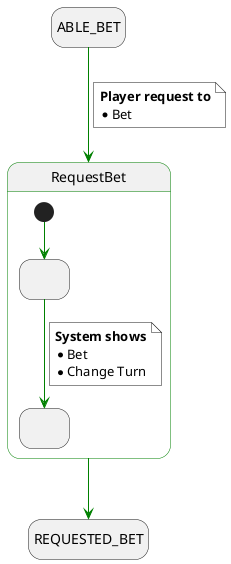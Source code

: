 @startuml
hide empty description

state ABLE_BET
state REQUESTED_BET

state RequestBet ##green {
    state " " as 1
    state " " as 2

    [*] -[#green]-> 1
    1 -[#green]-> 2
    note on link #white
        <b>System shows</b>
        * Bet
        * Change Turn
    end note
}

ABLE_BET -[#green]-> RequestBet
note on link #white
    <b>Player request to</b>
    * Bet
end note

RequestBet -[#green]-> REQUESTED_BET
